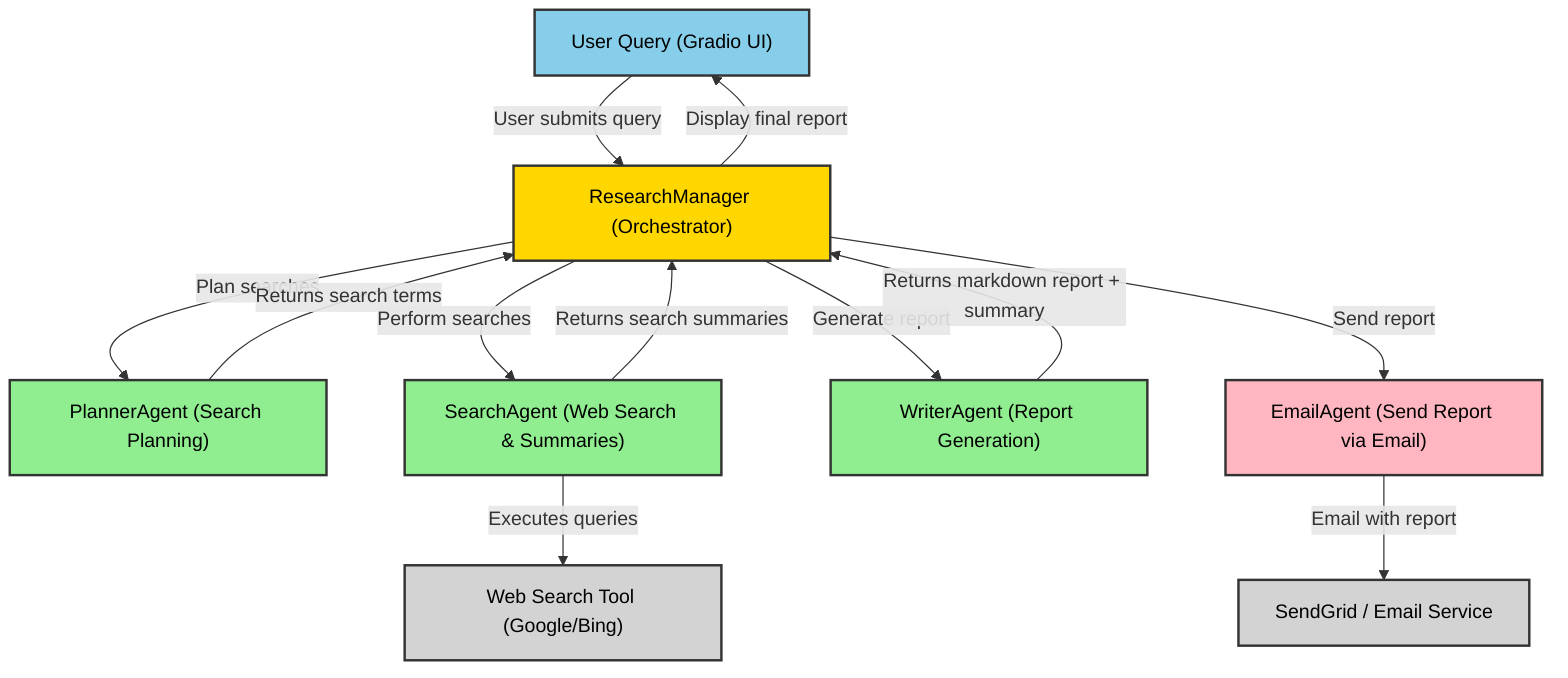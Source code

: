 flowchart TD
    %% Styles
    classDef ui fill:#87CEEB,stroke:#333,stroke-width:2px,color:#000;
    classDef manager fill:#FFD700,stroke:#333,stroke-width:2px,color:#000;
    classDef agent fill:#90EE90,stroke:#333,stroke-width:2px,color:#000;
    classDef email fill:#FFB6C1,stroke:#333,stroke-width:2px,color:#000;
    classDef external fill:#D3D3D3,stroke:#333,stroke-width:2px,color:#000;

    %% Nodes
    A["User Query (Gradio UI)"]:::ui
    B["ResearchManager (Orchestrator)"]:::manager
    C["PlannerAgent (Search Planning)"]:::agent
    D["SearchAgent (Web Search & Summaries)"]:::agent
    E["WriterAgent (Report Generation)"]:::agent
    F["EmailAgent (Send Report via Email)"]:::email
    G["SendGrid / Email Service"]:::external
    H["Web Search Tool (Google/Bing)"]:::external

    %% Connections
    A -->|"User submits query"| B
    B -->|"Plan searches"| C
    C -->|"Returns search terms"| B
    B -->|"Perform searches"| D
    D -->|"Returns search summaries"| B
    D -->|"Executes queries"| H
    B -->|"Generate report"| E
    E -->|"Returns markdown report + summary"| B
    B -->|"Send report"| F
    F -->|"Email with report"| G
    B -->|"Display final report"| A